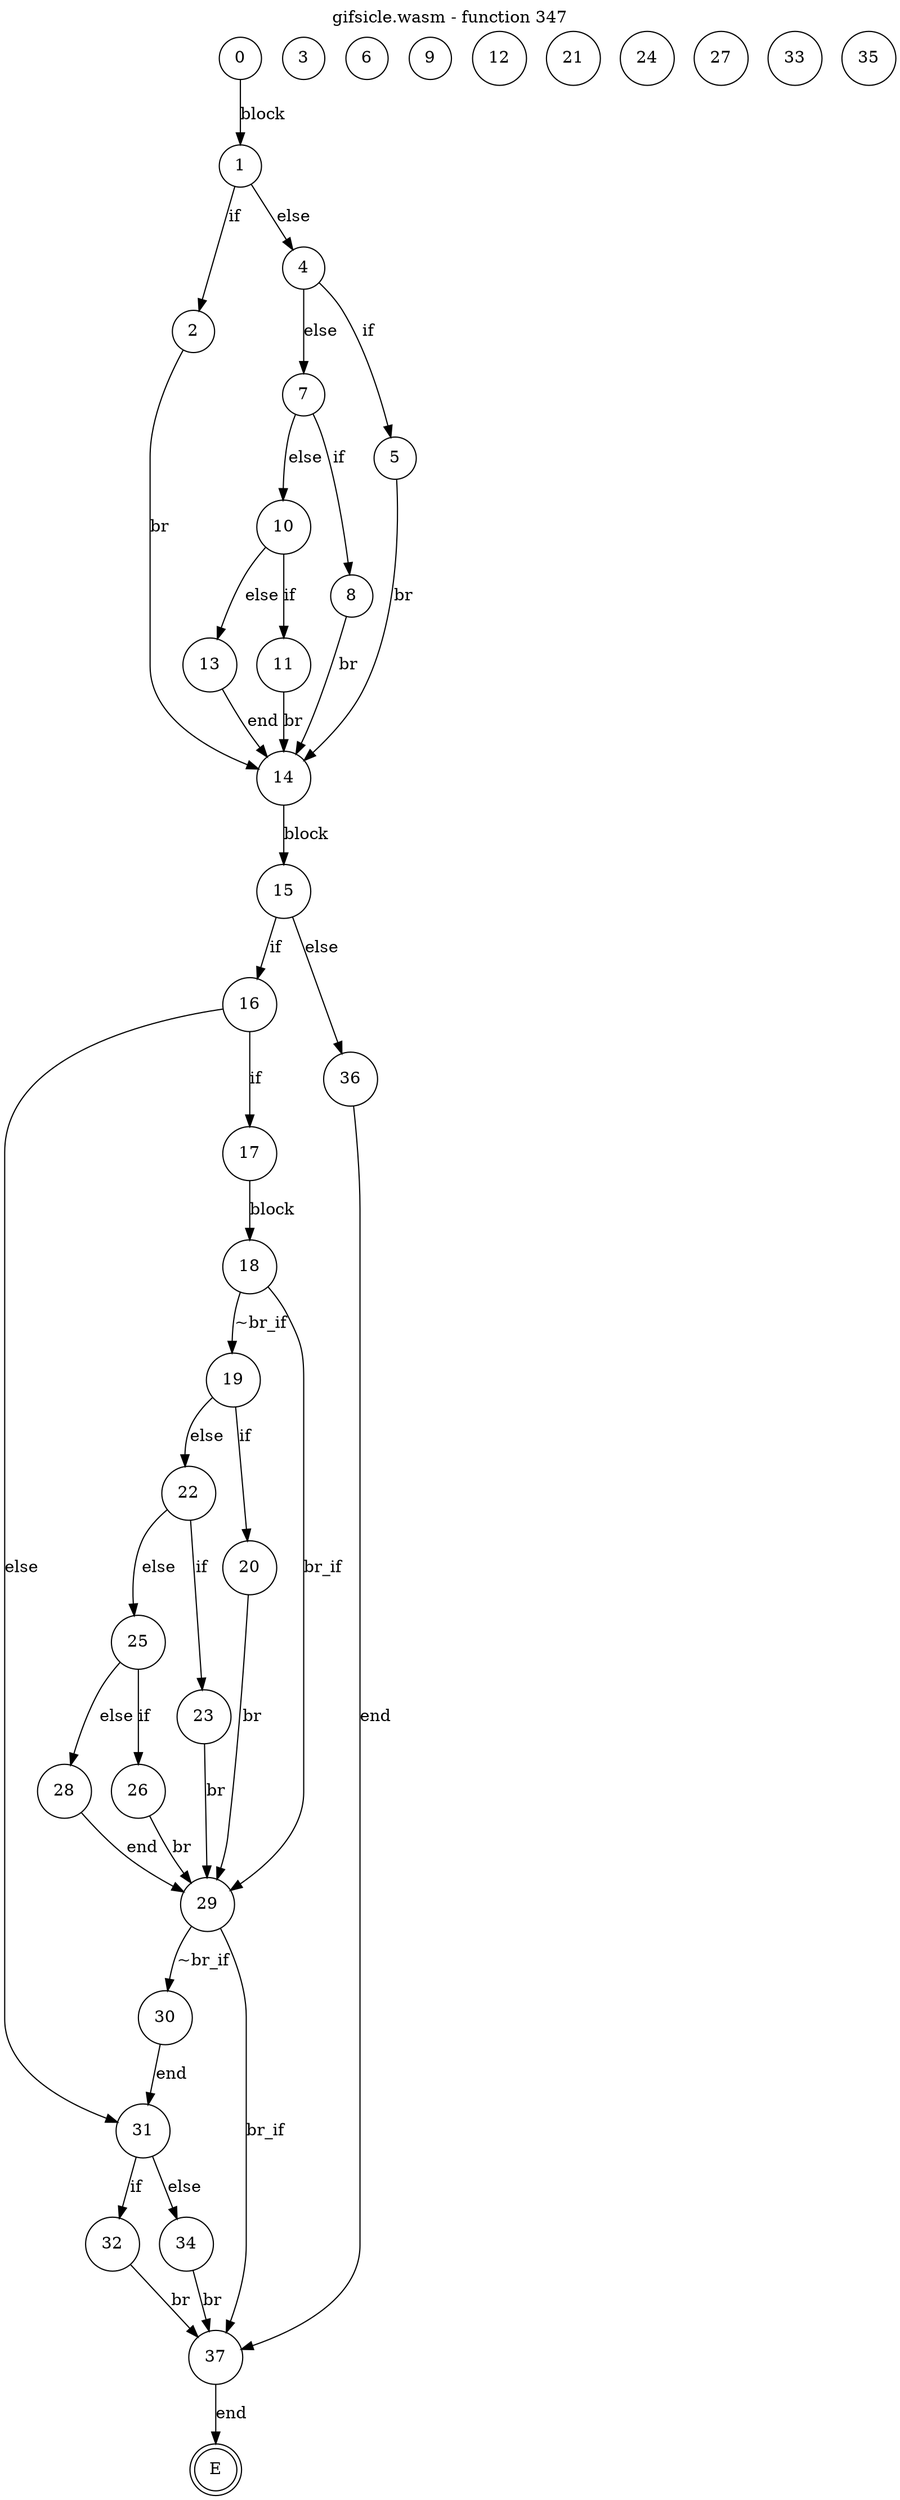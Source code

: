 digraph finite_state_machine {
    label = "gifsicle.wasm - function 347"
    labelloc =  t
    labelfontsize = 16
    labelfontcolor = black
    labelfontname = "Helvetica"
    node [shape = doublecircle]; E ;
node [shape=circle, fontcolor=black, style="", label="0"]0
node [shape=circle, fontcolor=black, style="", label="1"]1
node [shape=circle, fontcolor=black, style="", label="2"]2
node [shape=circle, fontcolor=black, style="", label="3"]3
node [shape=circle, fontcolor=black, style="", label="4"]4
node [shape=circle, fontcolor=black, style="", label="5"]5
node [shape=circle, fontcolor=black, style="", label="6"]6
node [shape=circle, fontcolor=black, style="", label="7"]7
node [shape=circle, fontcolor=black, style="", label="8"]8
node [shape=circle, fontcolor=black, style="", label="9"]9
node [shape=circle, fontcolor=black, style="", label="10"]10
node [shape=circle, fontcolor=black, style="", label="11"]11
node [shape=circle, fontcolor=black, style="", label="12"]12
node [shape=circle, fontcolor=black, style="", label="13"]13
node [shape=circle, fontcolor=black, style="", label="14"]14
node [shape=circle, fontcolor=black, style="", label="15"]15
node [shape=circle, fontcolor=black, style="", label="16"]16
node [shape=circle, fontcolor=black, style="", label="17"]17
node [shape=circle, fontcolor=black, style="", label="18"]18
node [shape=circle, fontcolor=black, style="", label="19"]19
node [shape=circle, fontcolor=black, style="", label="20"]20
node [shape=circle, fontcolor=black, style="", label="21"]21
node [shape=circle, fontcolor=black, style="", label="22"]22
node [shape=circle, fontcolor=black, style="", label="23"]23
node [shape=circle, fontcolor=black, style="", label="24"]24
node [shape=circle, fontcolor=black, style="", label="25"]25
node [shape=circle, fontcolor=black, style="", label="26"]26
node [shape=circle, fontcolor=black, style="", label="27"]27
node [shape=circle, fontcolor=black, style="", label="28"]28
node [shape=circle, fontcolor=black, style="", label="29"]29
node [shape=circle, fontcolor=black, style="", label="30"]30
node [shape=circle, fontcolor=black, style="", label="31"]31
node [shape=circle, fontcolor=black, style="", label="32"]32
node [shape=circle, fontcolor=black, style="", label="33"]33
node [shape=circle, fontcolor=black, style="", label="34"]34
node [shape=circle, fontcolor=black, style="", label="35"]35
node [shape=circle, fontcolor=black, style="", label="36"]36
node [shape=circle, fontcolor=black, style="", label="37"]37
node [shape=circle, fontcolor=black, style="", label="E"]E
    0 -> 1[label="block"];
    1 -> 2[label="if"];
    1 -> 4[label="else"];
    2 -> 14[label="br"];
    4 -> 5[label="if"];
    4 -> 7[label="else"];
    5 -> 14[label="br"];
    7 -> 8[label="if"];
    7 -> 10[label="else"];
    8 -> 14[label="br"];
    10 -> 11[label="if"];
    10 -> 13[label="else"];
    11 -> 14[label="br"];
    13 -> 14[label="end"];
    14 -> 15[label="block"];
    15 -> 16[label="if"];
    15 -> 36[label="else"];
    16 -> 17[label="if"];
    16 -> 31[label="else"];
    17 -> 18[label="block"];
    18 -> 19[label="~br_if"];
    18 -> 29[label="br_if"];
    19 -> 20[label="if"];
    19 -> 22[label="else"];
    20 -> 29[label="br"];
    22 -> 23[label="if"];
    22 -> 25[label="else"];
    23 -> 29[label="br"];
    25 -> 26[label="if"];
    25 -> 28[label="else"];
    26 -> 29[label="br"];
    28 -> 29[label="end"];
    29 -> 30[label="~br_if"];
    29 -> 37[label="br_if"];
    30 -> 31[label="end"];
    31 -> 32[label="if"];
    31 -> 34[label="else"];
    32 -> 37[label="br"];
    34 -> 37[label="br"];
    36 -> 37[label="end"];
    37 -> E[label="end"];
}
